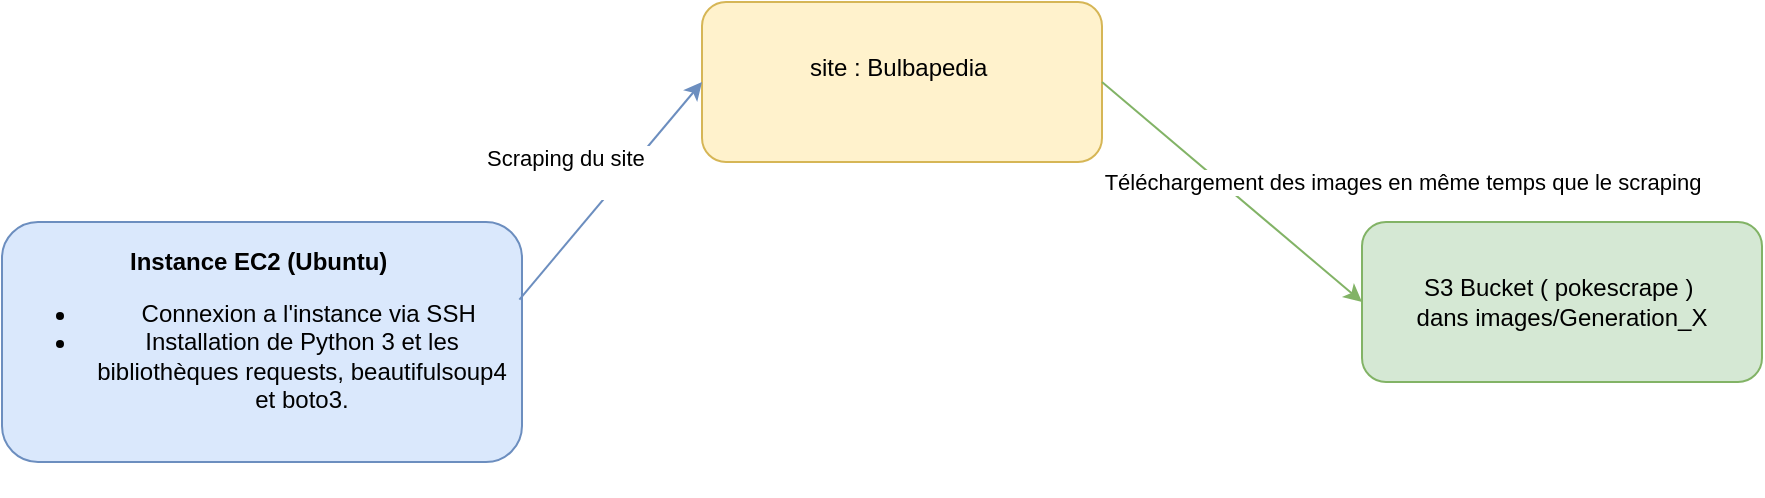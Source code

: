 <mxfile version="28.1.2">
  <diagram id="poke-arch" name="Architecture">
    <mxGraphModel dx="1917" dy="591" grid="1" gridSize="10" guides="1" tooltips="1" connect="1" arrows="1" fold="1" page="1" pageScale="1" pageWidth="827" pageHeight="1169" math="0" shadow="0">
      <root>
        <mxCell id="0" />
        <mxCell id="1" parent="0" />
        <mxCell id="2" value="&lt;div&gt;&lt;b style=&quot;background-color: transparent; color: light-dark(rgb(0, 0, 0), rgb(255, 255, 255));&quot;&gt;&lt;font face=&quot;Helvetica&quot;&gt;&lt;br&gt;&lt;/font&gt;&lt;/b&gt;&lt;/div&gt;&lt;div&gt;&lt;b style=&quot;background-color: transparent; color: light-dark(rgb(0, 0, 0), rgb(255, 255, 255));&quot;&gt;&lt;font face=&quot;Helvetica&quot;&gt;&lt;br&gt;&lt;/font&gt;&lt;/b&gt;&lt;/div&gt;&lt;div&gt;&lt;b style=&quot;background-color: transparent; color: light-dark(rgb(0, 0, 0), rgb(255, 255, 255));&quot;&gt;&lt;font face=&quot;Helvetica&quot;&gt;Instance EC2 (Ubuntu)&amp;nbsp;&lt;/font&gt;&lt;/b&gt;&lt;/div&gt;&lt;div&gt;&lt;ul&gt;&lt;li&gt;&lt;span style=&quot;background-color: transparent; color: light-dark(rgb(0, 0, 0), rgb(255, 255, 255));&quot;&gt;&amp;nbsp; Connexion a l&#39;instance via SSH&lt;/span&gt;&lt;/li&gt;&lt;li&gt;Installation de&amp;nbsp;&lt;span style=&quot;background-color: transparent; color: light-dark(rgb(0, 0, 0), rgb(255, 255, 255)); white-space-collapse: preserve;&quot;&gt;Python 3&lt;/span&gt;&lt;span style=&quot;background-color: transparent; color: light-dark(rgb(0, 0, 0), rgb(255, 255, 255));&quot;&gt;&amp;nbsp;et les bibliothèques&amp;nbsp;&lt;/span&gt;&lt;code style=&quot;background-color: transparent; color: light-dark(rgb(0, 0, 0), rgb(255, 255, 255)); font-family: Helvetica;&quot; data-end=&quot;228&quot; data-start=&quot;218&quot;&gt;requests&lt;/code&gt;&lt;span style=&quot;background-color: transparent; color: light-dark(rgb(0, 0, 0), rgb(255, 255, 255));&quot;&gt;,&amp;nbsp;&lt;/span&gt;&lt;code style=&quot;background-color: transparent; color: light-dark(rgb(0, 0, 0), rgb(255, 255, 255));&quot; data-end=&quot;246&quot; data-start=&quot;230&quot;&gt;&lt;font face=&quot;Helvetica&quot;&gt;beautifulsoup4 et&lt;/font&gt;&lt;/code&gt;&lt;span style=&quot;background-color: transparent; color: light-dark(rgb(0, 0, 0), rgb(255, 255, 255));&quot;&gt;&amp;nbsp;&lt;/span&gt;&lt;code style=&quot;background-color: transparent; color: light-dark(rgb(0, 0, 0), rgb(255, 255, 255)); font-family: Helvetica;&quot; data-end=&quot;255&quot; data-start=&quot;248&quot;&gt;boto3.&lt;/code&gt;&lt;/li&gt;&lt;/ul&gt;&lt;/div&gt;&lt;div&gt;&lt;b&gt;&lt;font face=&quot;Helvetica&quot;&gt;&lt;br&gt;&lt;/font&gt;&lt;/b&gt;&lt;/div&gt;&lt;div&gt;&lt;b&gt;&lt;font face=&quot;Helvetica&quot;&gt;&amp;nbsp;&lt;/font&gt;&lt;/b&gt;&lt;/div&gt;" style="rounded=1;whiteSpace=wrap;html=1;fillColor=#dae8fc;strokeColor=#6c8ebf;" parent="1" vertex="1">
          <mxGeometry x="-120" y="190" width="260" height="120" as="geometry" />
        </mxCell>
        <mxCell id="3" value="site : Bulbapedia&amp;nbsp;&lt;div&gt;&lt;br/&gt;&lt;/div&gt;" style="rounded=1;whiteSpace=wrap;html=1;fillColor=#fff2cc;strokeColor=#d6b656;" parent="1" vertex="1">
          <mxGeometry x="230" y="80" width="200" height="80" as="geometry" />
        </mxCell>
        <mxCell id="4" value="S3 Bucket (&amp;nbsp;pokescrape )&lt;span style=&quot;background-color: transparent; color: light-dark(rgb(0, 0, 0), rgb(255, 255, 255));&quot;&gt;&amp;nbsp;&lt;/span&gt;&lt;div&gt;dans images/Generation_X&lt;/div&gt;" style="rounded=1;whiteSpace=wrap;html=1;fillColor=#d5e8d4;strokeColor=#82b366;" parent="1" vertex="1">
          <mxGeometry x="560" y="190" width="200" height="80" as="geometry" />
        </mxCell>
        <mxCell id="5" value="Scraping du site&amp;nbsp;&lt;div&gt;&lt;div&gt;&lt;br&gt;&lt;/div&gt;&lt;/div&gt;" style="endArrow=classic;html=1;rounded=0;strokeColor=#6c8ebf;entryX=0;entryY=0.5;entryDx=0;entryDy=0;exitX=0.995;exitY=0.323;exitDx=0;exitDy=0;exitPerimeter=0;" parent="1" source="2" target="3" edge="1">
          <mxGeometry x="-0.09" y="22" relative="1" as="geometry">
            <mxPoint x="460" y="170" as="targetPoint" />
            <Array as="points" />
            <mxPoint as="offset" />
          </mxGeometry>
        </mxCell>
        <mxCell id="6" value="Téléchargement des images en même temps que le scraping" style="endArrow=classic;html=1;rounded=0;strokeColor=#82b366;entryX=0;entryY=0.5;entryDx=0;entryDy=0;exitX=1;exitY=0.5;exitDx=0;exitDy=0;" parent="1" source="3" target="4" edge="1">
          <mxGeometry x="0.724" y="59" relative="1" as="geometry">
            <mxPoint x="580" y="160" as="sourcePoint" />
            <mxPoint x="740" y="270.5" as="targetPoint" />
            <mxPoint as="offset" />
          </mxGeometry>
        </mxCell>
      </root>
    </mxGraphModel>
  </diagram>
</mxfile>
